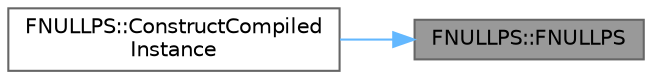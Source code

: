 digraph "FNULLPS::FNULLPS"
{
 // INTERACTIVE_SVG=YES
 // LATEX_PDF_SIZE
  bgcolor="transparent";
  edge [fontname=Helvetica,fontsize=10,labelfontname=Helvetica,labelfontsize=10];
  node [fontname=Helvetica,fontsize=10,shape=box,height=0.2,width=0.4];
  rankdir="RL";
  Node1 [id="Node000001",label="FNULLPS::FNULLPS",height=0.2,width=0.4,color="gray40", fillcolor="grey60", style="filled", fontcolor="black",tooltip=" "];
  Node1 -> Node2 [id="edge1_Node000001_Node000002",dir="back",color="steelblue1",style="solid",tooltip=" "];
  Node2 [id="Node000002",label="FNULLPS::ConstructCompiled\lInstance",height=0.2,width=0.4,color="grey40", fillcolor="white", style="filled",URL="$d3/deb/classFNULLPS.html#a2fd197903dd8113a1722e3952953d7c1",tooltip=" "];
}
